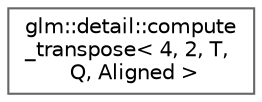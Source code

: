 digraph "Graphical Class Hierarchy"
{
 // LATEX_PDF_SIZE
  bgcolor="transparent";
  edge [fontname=Helvetica,fontsize=10,labelfontname=Helvetica,labelfontsize=10];
  node [fontname=Helvetica,fontsize=10,shape=box,height=0.2,width=0.4];
  rankdir="LR";
  Node0 [id="Node000000",label="glm::detail::compute\l_transpose\< 4, 2, T,\l Q, Aligned \>",height=0.2,width=0.4,color="grey40", fillcolor="white", style="filled",URL="$structglm_1_1detail_1_1compute__transpose_3_014_00_012_00_01_t_00_01_q_00_01_aligned_01_4.html",tooltip=" "];
}
